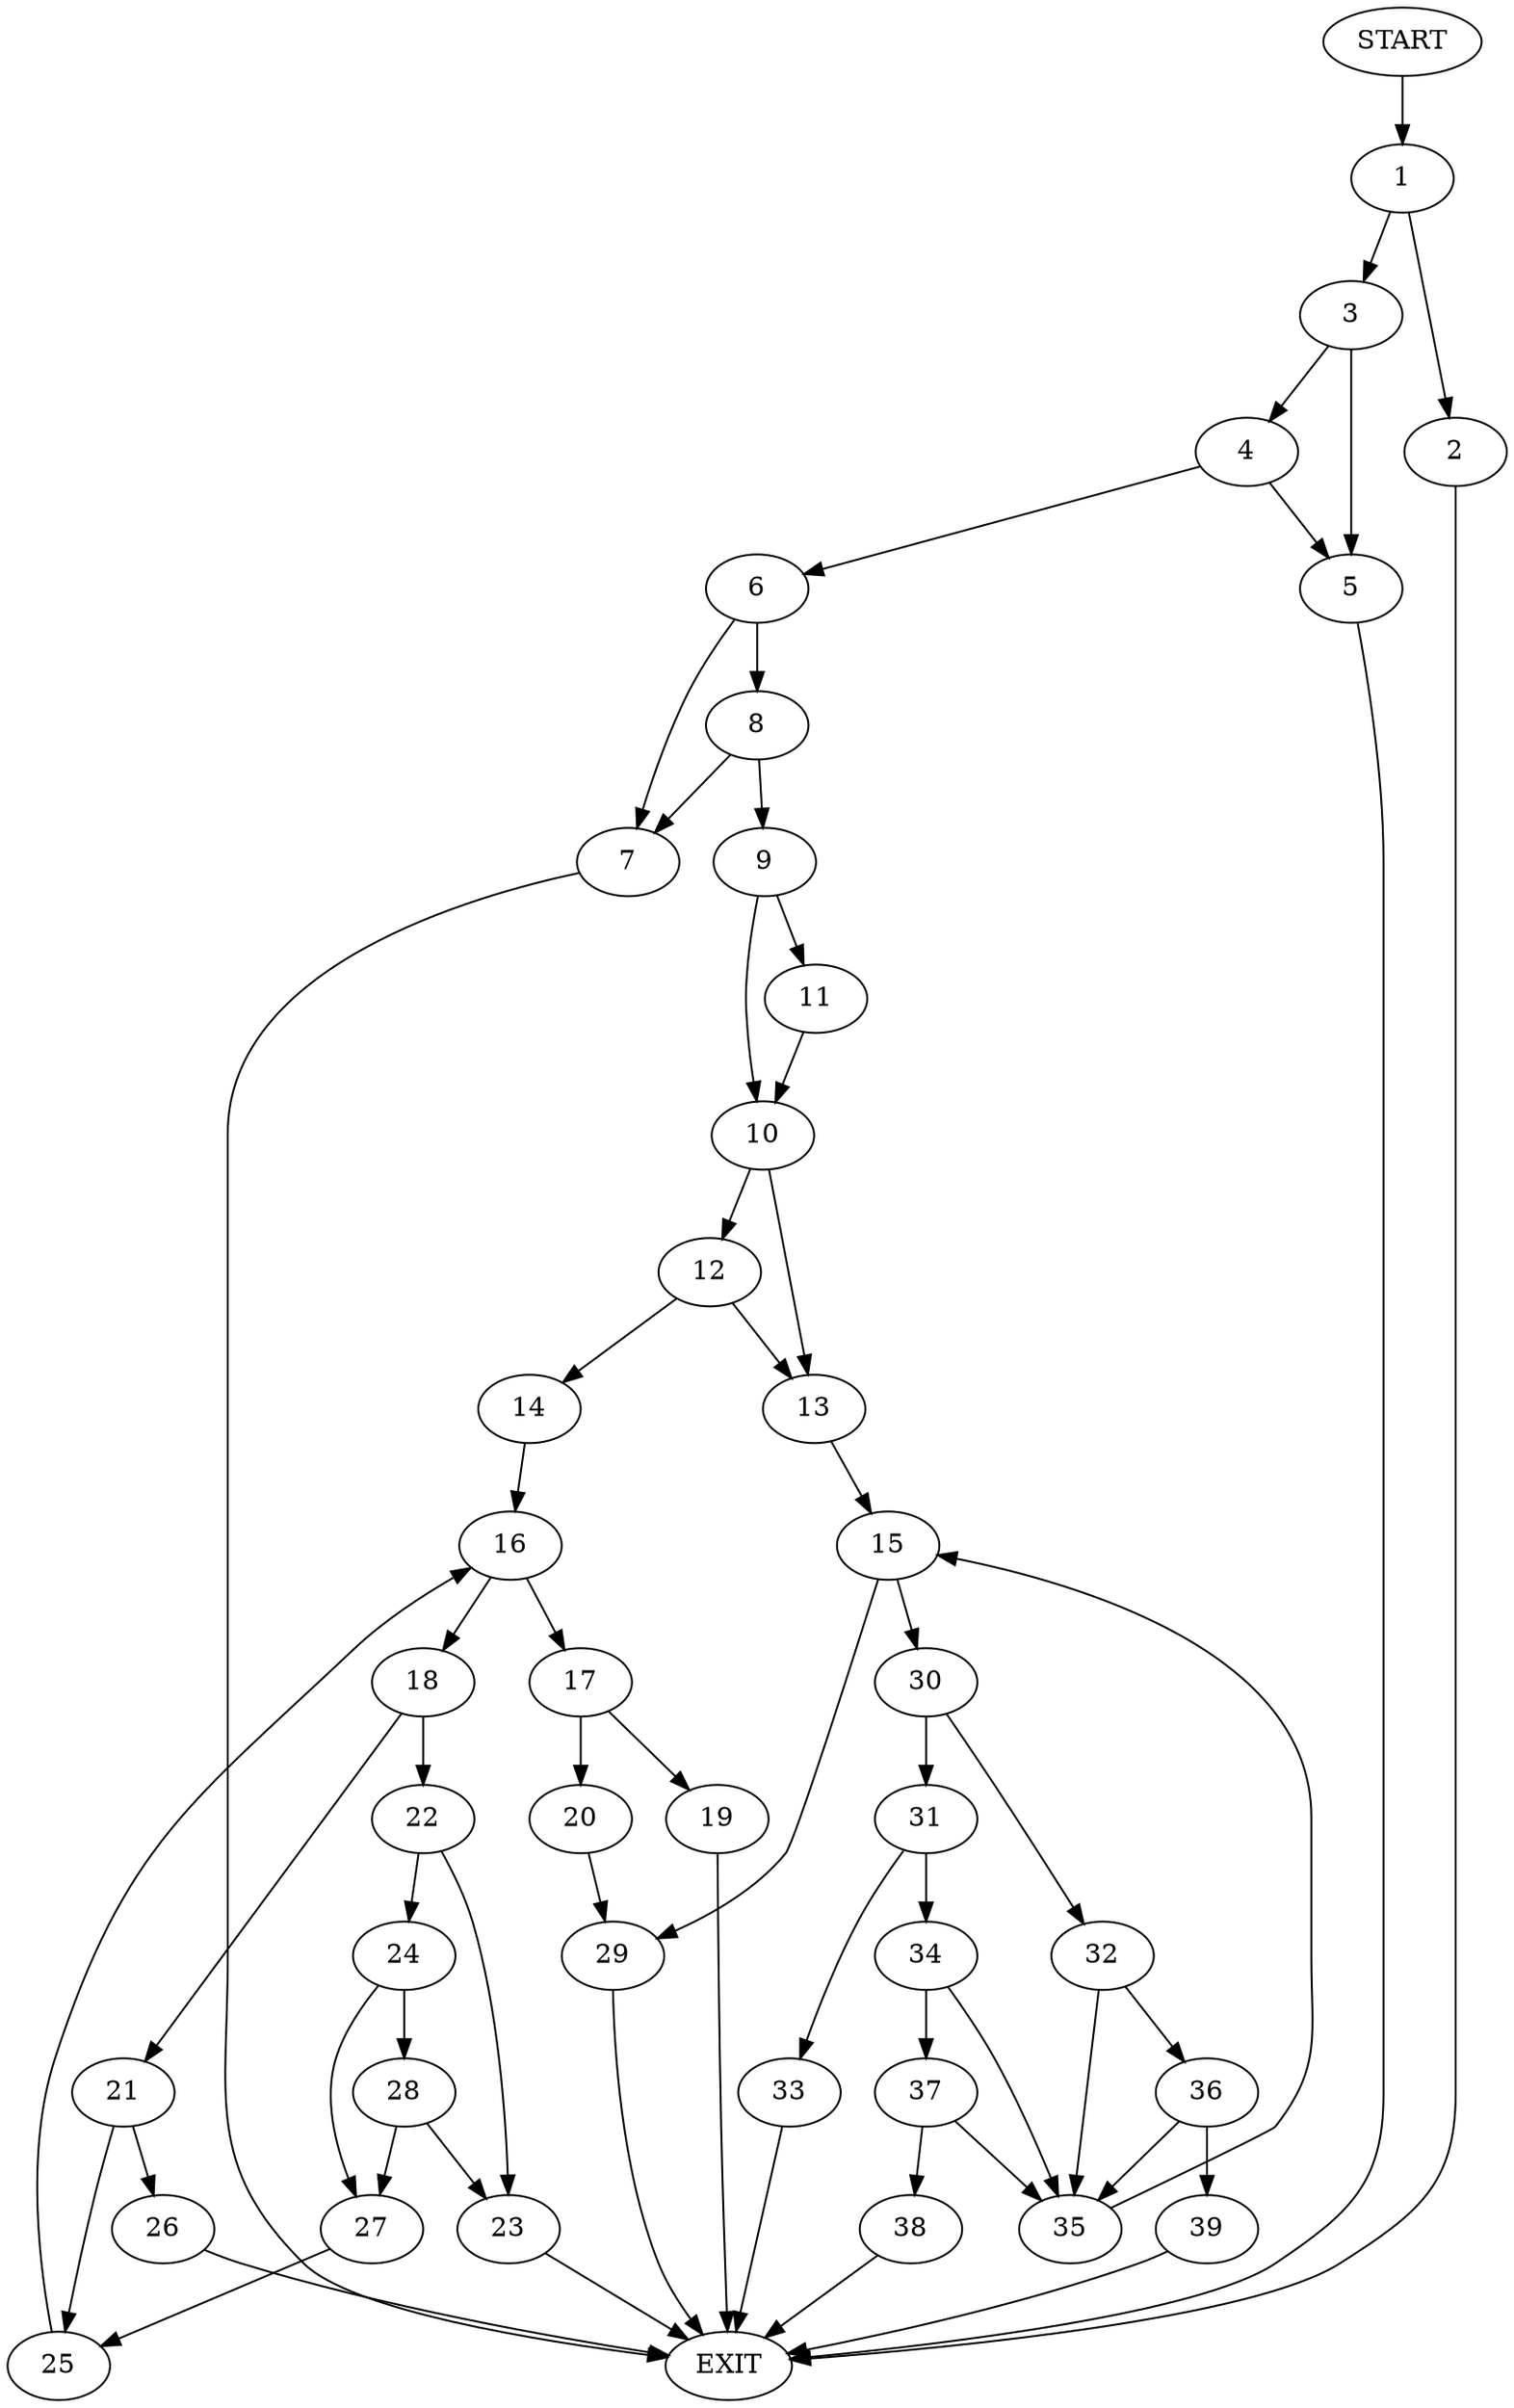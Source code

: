 digraph {
0 [label="START"]
40 [label="EXIT"]
0 -> 1
1 -> 2
1 -> 3
3 -> 4
3 -> 5
2 -> 40
5 -> 40
4 -> 6
4 -> 5
6 -> 7
6 -> 8
8 -> 7
8 -> 9
7 -> 40
9 -> 10
9 -> 11
10 -> 12
10 -> 13
11 -> 10
12 -> 13
12 -> 14
13 -> 15
14 -> 16
16 -> 17
16 -> 18
17 -> 19
17 -> 20
18 -> 21
18 -> 22
22 -> 23
22 -> 24
21 -> 25
21 -> 26
24 -> 27
24 -> 28
23 -> 40
28 -> 23
28 -> 27
27 -> 25
25 -> 16
26 -> 40
19 -> 40
20 -> 29
29 -> 40
15 -> 30
15 -> 29
30 -> 31
30 -> 32
31 -> 33
31 -> 34
32 -> 35
32 -> 36
34 -> 35
34 -> 37
33 -> 40
37 -> 35
37 -> 38
35 -> 15
38 -> 40
36 -> 35
36 -> 39
39 -> 40
}

